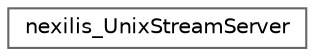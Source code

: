 digraph "Graphical Class Hierarchy"
{
 // LATEX_PDF_SIZE
  bgcolor="transparent";
  edge [fontname=Helvetica,fontsize=10,labelfontname=Helvetica,labelfontsize=10];
  node [fontname=Helvetica,fontsize=10,shape=box,height=0.2,width=0.4];
  rankdir="LR";
  Node0 [id="Node000000",label="nexilis_UnixStreamServer",height=0.2,width=0.4,color="grey40", fillcolor="white", style="filled",URL="$dc/d35/structnexilis__UnixStreamServer.html",tooltip=" "];
}
